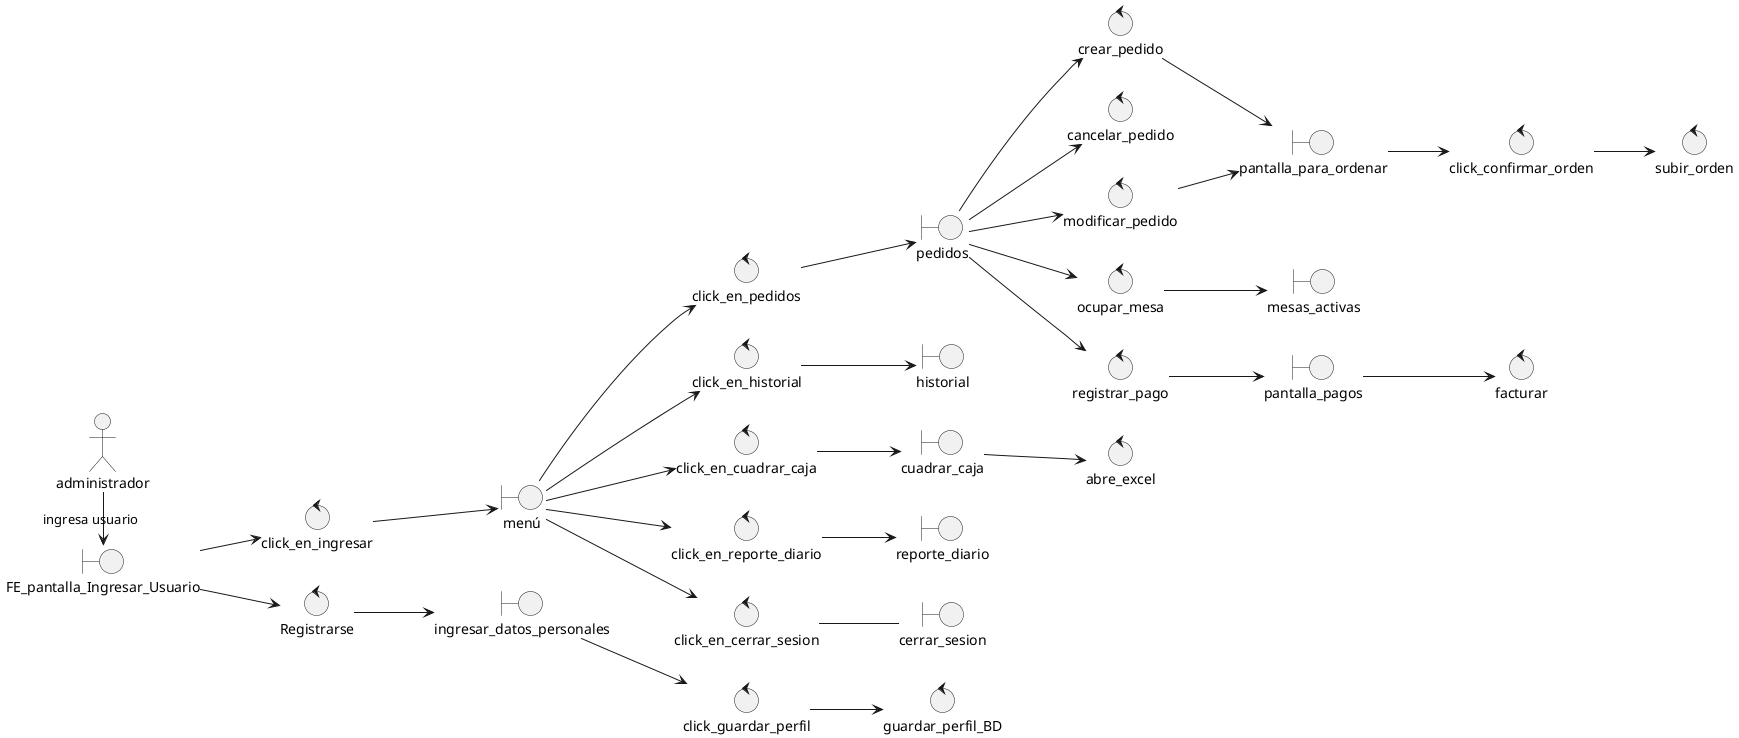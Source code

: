 @startuml

left to right direction
skinparam packageStyle rect
actor administrador
boundary FE_pantalla_Ingresar_Usuario
control click_en_ingresar
control Registrarse
boundary ingresar_datos_personales
control click_guardar_perfil
control guardar_perfil_BD
boundary menú
control click_en_pedidos
control click_en_historial
control click_en_cuadrar_caja
control click_en_reporte_diario
control click_en_cerrar_sesion
boundary pedidos
boundary historial
boundary cuadrar_caja
boundary reporte_diario
boundary cerrar_sesion
control crear_pedido
control cancelar_pedido
control modificar_pedido
control ocupar_mesa
control registrar_pago
boundary pantalla_para_ordenar 
boundary mesas_activas
control click_confirmar_orden
control subir_orden
control abre_excel
boundary pantalla_pagos
control facturar

administrador -> FE_pantalla_Ingresar_Usuario : ingresa usuario
FE_pantalla_Ingresar_Usuario --> click_en_ingresar
FE_pantalla_Ingresar_Usuario --> Registrarse
Registrarse --> ingresar_datos_personales
ingresar_datos_personales --> click_guardar_perfil
click_guardar_perfil --> guardar_perfil_BD
click_en_ingresar --> menú
menú --> click_en_pedidos
menú --> click_en_historial
menú --> click_en_cuadrar_caja
menú --> click_en_reporte_diario
menú --> click_en_cerrar_sesion
click_en_pedidos --> pedidos
click_en_historial --> historial
click_en_cuadrar_caja--> cuadrar_caja
click_en_reporte_diario --> reporte_diario
click_en_cerrar_sesion -- cerrar_sesion
pedidos --> crear_pedido
pedidos --> cancelar_pedido
pedidos --> modificar_pedido
pedidos --> ocupar_mesa
pedidos --> registrar_pago
crear_pedido --> pantalla_para_ordenar
modificar_pedido --> pantalla_para_ordenar
ocupar_mesa --> mesas_activas
pantalla_para_ordenar --> click_confirmar_orden
click_confirmar_orden --> subir_orden
cuadrar_caja -->  abre_excel
registrar_pago --> pantalla_pagos
pantalla_pagos --> facturar

@enduml
